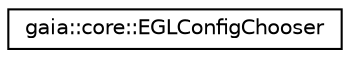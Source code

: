 digraph G
{
  edge [fontname="Helvetica",fontsize="10",labelfontname="Helvetica",labelfontsize="10"];
  node [fontname="Helvetica",fontsize="10",shape=record];
  rankdir=LR;
  Node1 [label="gaia::core::EGLConfigChooser",height=0.2,width=0.4,color="black", fillcolor="white", style="filled",URL="$d4/d1a/classgaia_1_1core_1_1_e_g_l_config_chooser.html",tooltip="An interface for choosing an EGLConfig configuration from a list of potential configurations."];
}
